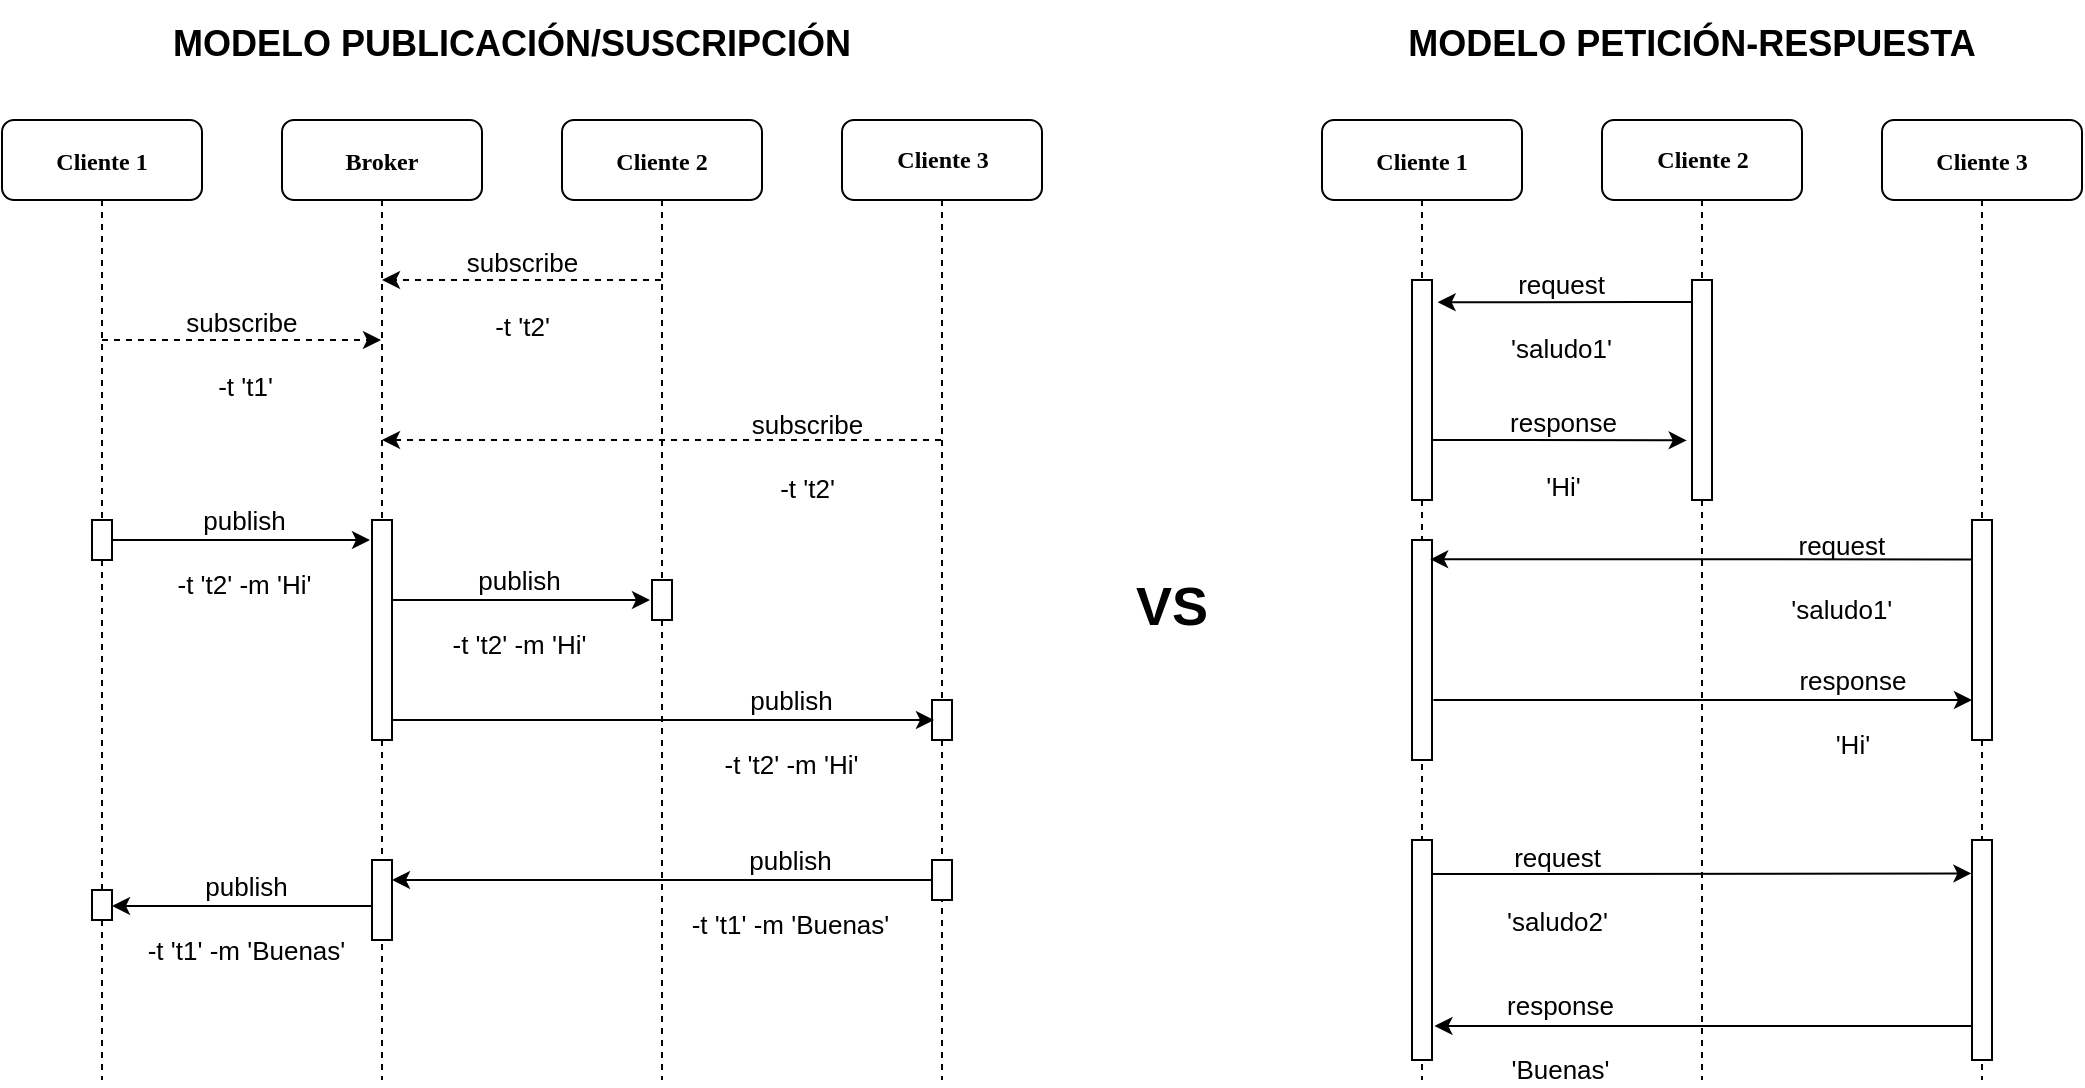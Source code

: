 <mxfile version="24.2.1" type="github">
  <diagram name="Page-1" id="13e1069c-82ec-6db2-03f1-153e76fe0fe0">
    <mxGraphModel dx="1434" dy="746" grid="1" gridSize="10" guides="1" tooltips="1" connect="1" arrows="1" fold="1" page="1" pageScale="1" pageWidth="1100" pageHeight="850" background="none" math="0" shadow="0">
      <root>
        <mxCell id="0" />
        <mxCell id="1" parent="0" />
        <mxCell id="7baba1c4bc27f4b0-2" value="Broker" style="shape=umlLifeline;perimeter=lifelinePerimeter;container=1;collapsible=0;recursiveResize=0;outlineConnect=0;rounded=1;shadow=0;comic=0;labelBackgroundColor=none;strokeWidth=1;fontFamily=Verdana;fontSize=12;align=center;fontStyle=1" parent="1" vertex="1">
          <mxGeometry x="160" y="80" width="100" height="480" as="geometry" />
        </mxCell>
        <mxCell id="7baba1c4bc27f4b0-10" value="" style="html=1;points=[];perimeter=orthogonalPerimeter;rounded=0;shadow=0;comic=0;labelBackgroundColor=none;strokeWidth=1;fontFamily=Verdana;fontSize=12;align=center;" parent="7baba1c4bc27f4b0-2" vertex="1">
          <mxGeometry x="45" y="200" width="10" height="110" as="geometry" />
        </mxCell>
        <mxCell id="AQsl2rZMWKQkd6-zd7d1-16" value="" style="html=1;points=[];perimeter=orthogonalPerimeter;rounded=0;shadow=0;comic=0;labelBackgroundColor=none;strokeWidth=1;fontFamily=Verdana;fontSize=12;align=center;" parent="7baba1c4bc27f4b0-2" vertex="1">
          <mxGeometry x="45" y="370" width="10" height="40" as="geometry" />
        </mxCell>
        <mxCell id="AQsl2rZMWKQkd6-zd7d1-7" value="" style="edgeStyle=orthogonalEdgeStyle;rounded=0;orthogonalLoop=1;jettySize=auto;dashed=1;labelBackgroundColor=none;fontSize=13;" parent="1" source="7baba1c4bc27f4b0-3" target="7baba1c4bc27f4b0-2" edge="1">
          <mxGeometry relative="1" as="geometry">
            <Array as="points">
              <mxPoint x="280" y="160" />
              <mxPoint x="280" y="160" />
            </Array>
          </mxGeometry>
        </mxCell>
        <mxCell id="AQsl2rZMWKQkd6-zd7d1-8" value="subscribe&#xa;&#xa;-t &#39;t2&#39;&#xa;" style="edgeLabel;align=center;verticalAlign=middle;resizable=0;points=[];labelBackgroundColor=none;fontSize=13;" parent="AQsl2rZMWKQkd6-zd7d1-7" vertex="1" connectable="0">
          <mxGeometry x="-0.133" y="-1" relative="1" as="geometry">
            <mxPoint x="-9" y="15" as="offset" />
          </mxGeometry>
        </mxCell>
        <mxCell id="7baba1c4bc27f4b0-3" value="Cliente 2" style="shape=umlLifeline;perimeter=lifelinePerimeter;container=1;collapsible=0;recursiveResize=0;outlineConnect=0;rounded=1;shadow=0;comic=0;labelBackgroundColor=none;strokeWidth=1;fontFamily=Verdana;fontSize=12;align=center;fontStyle=1" parent="1" vertex="1">
          <mxGeometry x="300" y="80" width="100" height="480" as="geometry" />
        </mxCell>
        <mxCell id="7baba1c4bc27f4b0-13" value="" style="html=1;points=[];perimeter=orthogonalPerimeter;rounded=0;shadow=0;comic=0;labelBackgroundColor=none;strokeWidth=1;fontFamily=Verdana;fontSize=12;align=center;" parent="7baba1c4bc27f4b0-3" vertex="1">
          <mxGeometry x="45" y="230" width="10" height="20" as="geometry" />
        </mxCell>
        <mxCell id="7baba1c4bc27f4b0-5" value="Cliente 1" style="shape=umlLifeline;perimeter=lifelinePerimeter;container=1;collapsible=0;recursiveResize=0;outlineConnect=0;rounded=1;shadow=0;comic=0;labelBackgroundColor=none;strokeWidth=1;fontFamily=Verdana;fontSize=12;align=center;fontStyle=1" parent="1" vertex="1">
          <mxGeometry x="680" y="80" width="100" height="480" as="geometry" />
        </mxCell>
        <mxCell id="7baba1c4bc27f4b0-19" value="" style="html=1;points=[];perimeter=orthogonalPerimeter;rounded=0;shadow=0;comic=0;labelBackgroundColor=none;strokeWidth=1;fontFamily=Verdana;fontSize=12;align=center;" parent="7baba1c4bc27f4b0-5" vertex="1">
          <mxGeometry x="45" y="80" width="10" height="110" as="geometry" />
        </mxCell>
        <mxCell id="AQsl2rZMWKQkd6-zd7d1-40" value="" style="html=1;points=[];perimeter=orthogonalPerimeter;rounded=0;shadow=0;comic=0;labelBackgroundColor=none;strokeWidth=1;fontFamily=Verdana;fontSize=12;align=center;" parent="7baba1c4bc27f4b0-5" vertex="1">
          <mxGeometry x="45" y="210" width="10" height="110" as="geometry" />
        </mxCell>
        <mxCell id="AQsl2rZMWKQkd6-zd7d1-45" value="" style="html=1;points=[];perimeter=orthogonalPerimeter;rounded=0;shadow=0;comic=0;labelBackgroundColor=none;strokeWidth=1;fontFamily=Verdana;fontSize=12;align=center;" parent="7baba1c4bc27f4b0-5" vertex="1">
          <mxGeometry x="45" y="360" width="10" height="110" as="geometry" />
        </mxCell>
        <mxCell id="7baba1c4bc27f4b0-6" value="Cliente 2" style="shape=umlLifeline;perimeter=lifelinePerimeter;container=1;collapsible=0;recursiveResize=0;outlineConnect=0;rounded=1;shadow=0;comic=0;labelBackgroundColor=none;strokeWidth=1;fontFamily=Verdana;fontSize=12;align=center;html=1;fontStyle=1" parent="1" vertex="1">
          <mxGeometry x="820" y="80" width="100" height="480" as="geometry" />
        </mxCell>
        <mxCell id="AQsl2rZMWKQkd6-zd7d1-29" value="" style="html=1;points=[];perimeter=orthogonalPerimeter;rounded=0;shadow=0;comic=0;labelBackgroundColor=none;strokeWidth=1;fontFamily=Verdana;fontSize=12;align=center;" parent="7baba1c4bc27f4b0-6" vertex="1">
          <mxGeometry x="45" y="80" width="10" height="110" as="geometry" />
        </mxCell>
        <mxCell id="7baba1c4bc27f4b0-7" value="Cliente 3" style="shape=umlLifeline;perimeter=lifelinePerimeter;container=1;collapsible=0;recursiveResize=0;outlineConnect=0;rounded=1;shadow=0;comic=0;labelBackgroundColor=none;strokeWidth=1;fontFamily=Verdana;fontSize=12;align=center;fontStyle=1" parent="1" vertex="1">
          <mxGeometry x="960" y="80" width="100" height="480" as="geometry" />
        </mxCell>
        <mxCell id="AQsl2rZMWKQkd6-zd7d1-39" value="" style="html=1;points=[];perimeter=orthogonalPerimeter;rounded=0;shadow=0;comic=0;labelBackgroundColor=none;strokeWidth=1;fontFamily=Verdana;fontSize=12;align=center;" parent="7baba1c4bc27f4b0-7" vertex="1">
          <mxGeometry x="45" y="200" width="10" height="110" as="geometry" />
        </mxCell>
        <mxCell id="AQsl2rZMWKQkd6-zd7d1-46" value="" style="html=1;points=[];perimeter=orthogonalPerimeter;rounded=0;shadow=0;comic=0;labelBackgroundColor=none;strokeWidth=1;fontFamily=Verdana;fontSize=12;align=center;" parent="7baba1c4bc27f4b0-7" vertex="1">
          <mxGeometry x="45" y="360" width="10" height="110" as="geometry" />
        </mxCell>
        <mxCell id="AQsl2rZMWKQkd6-zd7d1-3" style="edgeStyle=orthogonalEdgeStyle;rounded=0;orthogonalLoop=1;jettySize=auto;html=1;dashed=1;" parent="1" source="7baba1c4bc27f4b0-8" target="7baba1c4bc27f4b0-2" edge="1">
          <mxGeometry relative="1" as="geometry">
            <Array as="points">
              <mxPoint x="140" y="190" />
              <mxPoint x="140" y="190" />
            </Array>
          </mxGeometry>
        </mxCell>
        <mxCell id="AQsl2rZMWKQkd6-zd7d1-4" value="subscribe &#xa;&#xa;-t &#39;t1&#39;" style="edgeLabel;align=center;verticalAlign=middle;resizable=0;points=[];fontStyle=0;fontSize=13;labelBackgroundColor=none;spacing=2;spacingBottom=0;" parent="AQsl2rZMWKQkd6-zd7d1-3" vertex="1" connectable="0">
          <mxGeometry x="-0.207" y="1" relative="1" as="geometry">
            <mxPoint x="16" y="7" as="offset" />
          </mxGeometry>
        </mxCell>
        <mxCell id="AQsl2rZMWKQkd6-zd7d1-5" value="" style="edgeStyle=orthogonalEdgeStyle;rounded=0;orthogonalLoop=1;jettySize=auto;fontSize=15;" parent="1" source="AQsl2rZMWKQkd6-zd7d1-18" edge="1">
          <mxGeometry relative="1" as="geometry">
            <mxPoint x="204" y="290" as="targetPoint" />
            <Array as="points">
              <mxPoint x="140" y="290" />
              <mxPoint x="140" y="290" />
            </Array>
          </mxGeometry>
        </mxCell>
        <mxCell id="AQsl2rZMWKQkd6-zd7d1-6" value="publish&#xa;&#xa;-t &#39;t2&#39; -m &#39;Hi&#39;" style="edgeLabel;align=center;verticalAlign=middle;resizable=0;points=[];fontSize=13;labelBackgroundColor=none;" parent="AQsl2rZMWKQkd6-zd7d1-5" vertex="1" connectable="0">
          <mxGeometry x="0.221" relative="1" as="geometry">
            <mxPoint x="-13" y="5" as="offset" />
          </mxGeometry>
        </mxCell>
        <mxCell id="7baba1c4bc27f4b0-8" value="Cliente 1" style="shape=umlLifeline;perimeter=lifelinePerimeter;container=1;collapsible=0;recursiveResize=0;outlineConnect=0;rounded=1;shadow=0;comic=0;labelBackgroundColor=none;strokeWidth=1;fontFamily=Verdana;fontSize=12;align=center;perimeterSpacing=1;size=40;fixDash=0;fillColor=default;fontStyle=1" parent="1" vertex="1">
          <mxGeometry x="20" y="80" width="100" height="480" as="geometry" />
        </mxCell>
        <mxCell id="AQsl2rZMWKQkd6-zd7d1-23" value="" style="html=1;points=[];perimeter=orthogonalPerimeter;rounded=0;shadow=0;comic=0;labelBackgroundColor=none;strokeWidth=1;fontFamily=Verdana;fontSize=12;align=center;" parent="7baba1c4bc27f4b0-8" vertex="1">
          <mxGeometry x="45" y="385" width="10" height="15" as="geometry" />
        </mxCell>
        <mxCell id="AQsl2rZMWKQkd6-zd7d1-1" value="Cliente 3&lt;br&gt;" style="shape=umlLifeline;perimeter=lifelinePerimeter;container=1;collapsible=0;recursiveResize=0;outlineConnect=0;rounded=1;shadow=0;comic=0;labelBackgroundColor=none;strokeWidth=1;fontFamily=Verdana;fontSize=12;align=center;fontStyle=1;verticalAlign=middle;html=1;" parent="1" vertex="1">
          <mxGeometry x="440" y="80" width="100" height="480" as="geometry" />
        </mxCell>
        <mxCell id="AQsl2rZMWKQkd6-zd7d1-2" value="" style="html=1;points=[];perimeter=orthogonalPerimeter;rounded=0;shadow=0;comic=0;labelBackgroundColor=none;strokeWidth=1;fontFamily=Verdana;fontSize=12;align=center;" parent="AQsl2rZMWKQkd6-zd7d1-1" vertex="1">
          <mxGeometry x="45" y="290" width="10" height="20" as="geometry" />
        </mxCell>
        <mxCell id="AQsl2rZMWKQkd6-zd7d1-17" value="" style="html=1;points=[];perimeter=orthogonalPerimeter;rounded=0;shadow=0;comic=0;labelBackgroundColor=none;strokeWidth=1;fontFamily=Verdana;fontSize=12;align=center;" parent="AQsl2rZMWKQkd6-zd7d1-1" vertex="1">
          <mxGeometry x="45" y="370" width="10" height="20" as="geometry" />
        </mxCell>
        <mxCell id="AQsl2rZMWKQkd6-zd7d1-9" style="edgeStyle=orthogonalEdgeStyle;rounded=0;orthogonalLoop=1;jettySize=auto;html=1;" parent="1" source="7baba1c4bc27f4b0-10" edge="1">
          <mxGeometry relative="1" as="geometry">
            <mxPoint x="344" y="320" as="targetPoint" />
            <Array as="points">
              <mxPoint x="280" y="320" />
              <mxPoint x="280" y="320" />
            </Array>
          </mxGeometry>
        </mxCell>
        <mxCell id="AQsl2rZMWKQkd6-zd7d1-10" value="publish&#xa;&#xa;-t &#39;t2&#39; -m &#39;Hi&#39;&#xa;" style="edgeLabel;align=center;verticalAlign=middle;resizable=0;points=[];labelBackgroundColor=none;fontSize=13;" parent="AQsl2rZMWKQkd6-zd7d1-9" vertex="1" connectable="0">
          <mxGeometry x="-0.421" y="-1" relative="1" as="geometry">
            <mxPoint x="26" y="12" as="offset" />
          </mxGeometry>
        </mxCell>
        <mxCell id="AQsl2rZMWKQkd6-zd7d1-11" value="" style="edgeStyle=orthogonalEdgeStyle;rounded=0;orthogonalLoop=1;jettySize=auto;dashed=1;labelBackgroundColor=none;fontSize=13;" parent="1" source="AQsl2rZMWKQkd6-zd7d1-1" target="7baba1c4bc27f4b0-2" edge="1">
          <mxGeometry relative="1" as="geometry">
            <mxPoint x="485" y="230" as="sourcePoint" />
            <mxPoint x="345" y="230" as="targetPoint" />
            <Array as="points">
              <mxPoint x="350" y="240" />
              <mxPoint x="350" y="240" />
            </Array>
          </mxGeometry>
        </mxCell>
        <mxCell id="AQsl2rZMWKQkd6-zd7d1-12" value="subscribe&#xa;&#xa;-t &#39;t2&#39;&#xa;" style="edgeLabel;align=center;verticalAlign=middle;resizable=0;points=[];labelBackgroundColor=none;fontSize=13;" parent="AQsl2rZMWKQkd6-zd7d1-11" vertex="1" connectable="0">
          <mxGeometry x="-0.133" y="-1" relative="1" as="geometry">
            <mxPoint x="54" y="16" as="offset" />
          </mxGeometry>
        </mxCell>
        <mxCell id="AQsl2rZMWKQkd6-zd7d1-13" style="edgeStyle=orthogonalEdgeStyle;rounded=0;orthogonalLoop=1;jettySize=auto;html=1;" parent="1" source="7baba1c4bc27f4b0-10" edge="1">
          <mxGeometry relative="1" as="geometry">
            <mxPoint x="486" y="380" as="targetPoint" />
            <Array as="points">
              <mxPoint x="350" y="380" />
              <mxPoint x="350" y="380" />
            </Array>
          </mxGeometry>
        </mxCell>
        <mxCell id="AQsl2rZMWKQkd6-zd7d1-15" value="publish&#xa;&#xa;-t &#39;t2&#39; -m &#39;Hi&#39;&#xa;&#xa;&#xa;" style="edgeLabel;align=center;verticalAlign=middle;resizable=0;points=[];labelBackgroundColor=none;fontSize=13;" parent="AQsl2rZMWKQkd6-zd7d1-13" vertex="1" connectable="0">
          <mxGeometry x="0.295" relative="1" as="geometry">
            <mxPoint x="24" y="29" as="offset" />
          </mxGeometry>
        </mxCell>
        <mxCell id="AQsl2rZMWKQkd6-zd7d1-18" value="" style="html=1;points=[];perimeter=orthogonalPerimeter;rounded=0;shadow=0;comic=0;labelBackgroundColor=none;strokeWidth=1;fontFamily=Verdana;fontSize=12;align=center;" parent="1" vertex="1">
          <mxGeometry x="65" y="280" width="10" height="20" as="geometry" />
        </mxCell>
        <mxCell id="AQsl2rZMWKQkd6-zd7d1-21" style="edgeStyle=orthogonalEdgeStyle;rounded=0;orthogonalLoop=1;jettySize=auto;html=1;" parent="1" source="AQsl2rZMWKQkd6-zd7d1-17" target="AQsl2rZMWKQkd6-zd7d1-16" edge="1">
          <mxGeometry relative="1" as="geometry">
            <Array as="points">
              <mxPoint x="280" y="460" />
              <mxPoint x="280" y="460" />
            </Array>
          </mxGeometry>
        </mxCell>
        <mxCell id="AQsl2rZMWKQkd6-zd7d1-22" value="publish&#xa;&#xa;-t &#39;t1&#39; -m &#39;Buenas&#39;" style="edgeLabel;align=center;verticalAlign=middle;resizable=0;points=[];labelBackgroundColor=none;fontSize=13;" parent="AQsl2rZMWKQkd6-zd7d1-21" vertex="1" connectable="0">
          <mxGeometry x="-0.386" y="2" relative="1" as="geometry">
            <mxPoint x="12" y="3" as="offset" />
          </mxGeometry>
        </mxCell>
        <mxCell id="AQsl2rZMWKQkd6-zd7d1-24" style="edgeStyle=orthogonalEdgeStyle;rounded=0;orthogonalLoop=1;jettySize=auto;html=1;" parent="1" source="AQsl2rZMWKQkd6-zd7d1-16" target="AQsl2rZMWKQkd6-zd7d1-23" edge="1">
          <mxGeometry relative="1" as="geometry">
            <Array as="points">
              <mxPoint x="140" y="473" />
              <mxPoint x="140" y="473" />
            </Array>
          </mxGeometry>
        </mxCell>
        <mxCell id="AQsl2rZMWKQkd6-zd7d1-25" value="publish&#xa;&#xa;-t &#39;t1&#39; -m &#39;Buenas&#39;" style="edgeLabel;align=center;verticalAlign=middle;resizable=0;points=[];labelBackgroundColor=none;fontSize=13;" parent="AQsl2rZMWKQkd6-zd7d1-24" vertex="1" connectable="0">
          <mxGeometry x="0.047" y="-2" relative="1" as="geometry">
            <mxPoint x="5" y="7" as="offset" />
          </mxGeometry>
        </mxCell>
        <mxCell id="AQsl2rZMWKQkd6-zd7d1-26" value="MODELO PUBLICACIÓN/SUSCRIPCIÓN" style="text;align=center;verticalAlign=middle;resizable=0;points=[];autosize=1;strokeColor=none;fillColor=none;fontStyle=1;fontSize=18;" parent="1" vertex="1">
          <mxGeometry x="95" y="20" width="360" height="40" as="geometry" />
        </mxCell>
        <mxCell id="AQsl2rZMWKQkd6-zd7d1-27" value="MODELO PETICIÓN-RESPUESTA" style="text;align=center;verticalAlign=middle;resizable=0;points=[];autosize=1;strokeColor=none;fillColor=none;fontStyle=1;fontSize=18;" parent="1" vertex="1">
          <mxGeometry x="710" y="20" width="310" height="40" as="geometry" />
        </mxCell>
        <mxCell id="AQsl2rZMWKQkd6-zd7d1-35" style="edgeStyle=orthogonalEdgeStyle;rounded=0;orthogonalLoop=1;jettySize=auto;html=1;entryX=1.282;entryY=0.101;entryDx=0;entryDy=0;entryPerimeter=0;" parent="1" source="AQsl2rZMWKQkd6-zd7d1-29" target="7baba1c4bc27f4b0-19" edge="1">
          <mxGeometry relative="1" as="geometry">
            <Array as="points">
              <mxPoint x="840" y="171" />
              <mxPoint x="840" y="171" />
            </Array>
          </mxGeometry>
        </mxCell>
        <mxCell id="AQsl2rZMWKQkd6-zd7d1-36" value="request&#xa;&#xa;&#39;saludo1&#39;&#xa;" style="edgeLabel;align=center;verticalAlign=middle;resizable=0;points=[];fontSize=13;labelBackgroundColor=none;" parent="AQsl2rZMWKQkd6-zd7d1-35" vertex="1" connectable="0">
          <mxGeometry x="-0.272" y="3" relative="1" as="geometry">
            <mxPoint x="-19" y="11" as="offset" />
          </mxGeometry>
        </mxCell>
        <mxCell id="AQsl2rZMWKQkd6-zd7d1-37" style="edgeStyle=orthogonalEdgeStyle;rounded=0;orthogonalLoop=1;jettySize=auto;html=1;entryX=-0.264;entryY=0.729;entryDx=0;entryDy=0;entryPerimeter=0;" parent="1" source="7baba1c4bc27f4b0-19" target="AQsl2rZMWKQkd6-zd7d1-29" edge="1">
          <mxGeometry relative="1" as="geometry">
            <Array as="points">
              <mxPoint x="760" y="240" />
              <mxPoint x="760" y="240" />
            </Array>
          </mxGeometry>
        </mxCell>
        <mxCell id="AQsl2rZMWKQkd6-zd7d1-38" value="response&#xa;&#xa;&#39;Hi&#39;&#xa;" style="edgeLabel;align=center;verticalAlign=middle;resizable=0;points=[];labelBackgroundColor=none;fontSize=13;" parent="AQsl2rZMWKQkd6-zd7d1-37" vertex="1" connectable="0">
          <mxGeometry x="0.044" relative="1" as="geometry">
            <mxPoint x="-1" y="14" as="offset" />
          </mxGeometry>
        </mxCell>
        <mxCell id="AQsl2rZMWKQkd6-zd7d1-41" style="edgeStyle=orthogonalEdgeStyle;rounded=0;orthogonalLoop=1;jettySize=auto;html=1;entryX=0.907;entryY=0.088;entryDx=0;entryDy=0;entryPerimeter=0;exitX=0.017;exitY=0.179;exitDx=0;exitDy=0;exitPerimeter=0;" parent="1" source="AQsl2rZMWKQkd6-zd7d1-39" target="AQsl2rZMWKQkd6-zd7d1-40" edge="1">
          <mxGeometry relative="1" as="geometry">
            <mxPoint x="860" y="300" as="sourcePoint" />
            <mxPoint x="740" y="300" as="targetPoint" />
            <Array as="points" />
          </mxGeometry>
        </mxCell>
        <mxCell id="AQsl2rZMWKQkd6-zd7d1-42" value="request&#xa;&#xa;&#39;saludo1&#39;&#xa;" style="edgeLabel;align=center;verticalAlign=middle;resizable=0;points=[];fontSize=13;labelBackgroundColor=none;" parent="AQsl2rZMWKQkd6-zd7d1-41" vertex="1" connectable="0">
          <mxGeometry x="-0.272" y="3" relative="1" as="geometry">
            <mxPoint x="33" y="13" as="offset" />
          </mxGeometry>
        </mxCell>
        <mxCell id="AQsl2rZMWKQkd6-zd7d1-43" style="edgeStyle=orthogonalEdgeStyle;rounded=0;orthogonalLoop=1;jettySize=auto;html=1;exitX=1.07;exitY=0.727;exitDx=0;exitDy=0;exitPerimeter=0;" parent="1" source="AQsl2rZMWKQkd6-zd7d1-40" target="AQsl2rZMWKQkd6-zd7d1-39" edge="1">
          <mxGeometry relative="1" as="geometry">
            <mxPoint x="750" y="370" as="sourcePoint" />
            <mxPoint x="857" y="369" as="targetPoint" />
            <Array as="points">
              <mxPoint x="880" y="370" />
              <mxPoint x="880" y="370" />
            </Array>
          </mxGeometry>
        </mxCell>
        <mxCell id="AQsl2rZMWKQkd6-zd7d1-44" value="response&#xa;&#xa;&#39;Hi&#39;&#xa;" style="edgeLabel;align=center;verticalAlign=middle;resizable=0;points=[];labelBackgroundColor=none;fontSize=13;" parent="AQsl2rZMWKQkd6-zd7d1-43" vertex="1" connectable="0">
          <mxGeometry x="0.044" relative="1" as="geometry">
            <mxPoint x="69" y="13" as="offset" />
          </mxGeometry>
        </mxCell>
        <mxCell id="AQsl2rZMWKQkd6-zd7d1-48" style="edgeStyle=orthogonalEdgeStyle;rounded=0;orthogonalLoop=1;jettySize=auto;html=1;entryX=-0.031;entryY=0.152;entryDx=0;entryDy=0;entryPerimeter=0;" parent="1" source="AQsl2rZMWKQkd6-zd7d1-45" target="AQsl2rZMWKQkd6-zd7d1-46" edge="1">
          <mxGeometry relative="1" as="geometry">
            <Array as="points">
              <mxPoint x="800" y="457" />
              <mxPoint x="800" y="457" />
            </Array>
          </mxGeometry>
        </mxCell>
        <mxCell id="AQsl2rZMWKQkd6-zd7d1-49" value="request&#xa;&#xa;&#39;saludo2&#39;&#xa;" style="edgeLabel;align=center;verticalAlign=middle;resizable=0;points=[];labelBackgroundColor=none;fontSize=13;" parent="AQsl2rZMWKQkd6-zd7d1-48" vertex="1" connectable="0">
          <mxGeometry x="0.287" y="-2" relative="1" as="geometry">
            <mxPoint x="-111" y="13" as="offset" />
          </mxGeometry>
        </mxCell>
        <mxCell id="AQsl2rZMWKQkd6-zd7d1-50" style="edgeStyle=orthogonalEdgeStyle;rounded=0;orthogonalLoop=1;jettySize=auto;html=1;entryX=1.123;entryY=0.845;entryDx=0;entryDy=0;entryPerimeter=0;" parent="1" source="AQsl2rZMWKQkd6-zd7d1-46" target="AQsl2rZMWKQkd6-zd7d1-45" edge="1">
          <mxGeometry relative="1" as="geometry">
            <Array as="points">
              <mxPoint x="930" y="533" />
              <mxPoint x="930" y="533" />
            </Array>
          </mxGeometry>
        </mxCell>
        <mxCell id="AQsl2rZMWKQkd6-zd7d1-51" value="response&#xa;&#xa;&#39;Buenas&#39;&#xa;" style="edgeLabel;align=center;verticalAlign=middle;resizable=0;points=[];fontSize=13;labelBackgroundColor=none;" parent="AQsl2rZMWKQkd6-zd7d1-50" vertex="1" connectable="0">
          <mxGeometry x="-0.271" y="1" relative="1" as="geometry">
            <mxPoint x="-108" y="12" as="offset" />
          </mxGeometry>
        </mxCell>
        <mxCell id="AQsl2rZMWKQkd6-zd7d1-52" value="VS" style="text;align=center;verticalAlign=middle;resizable=0;points=[];autosize=1;strokeColor=none;fillColor=none;fontStyle=1;fontSize=27;" parent="1" vertex="1">
          <mxGeometry x="575" y="295" width="60" height="50" as="geometry" />
        </mxCell>
      </root>
    </mxGraphModel>
  </diagram>
</mxfile>
